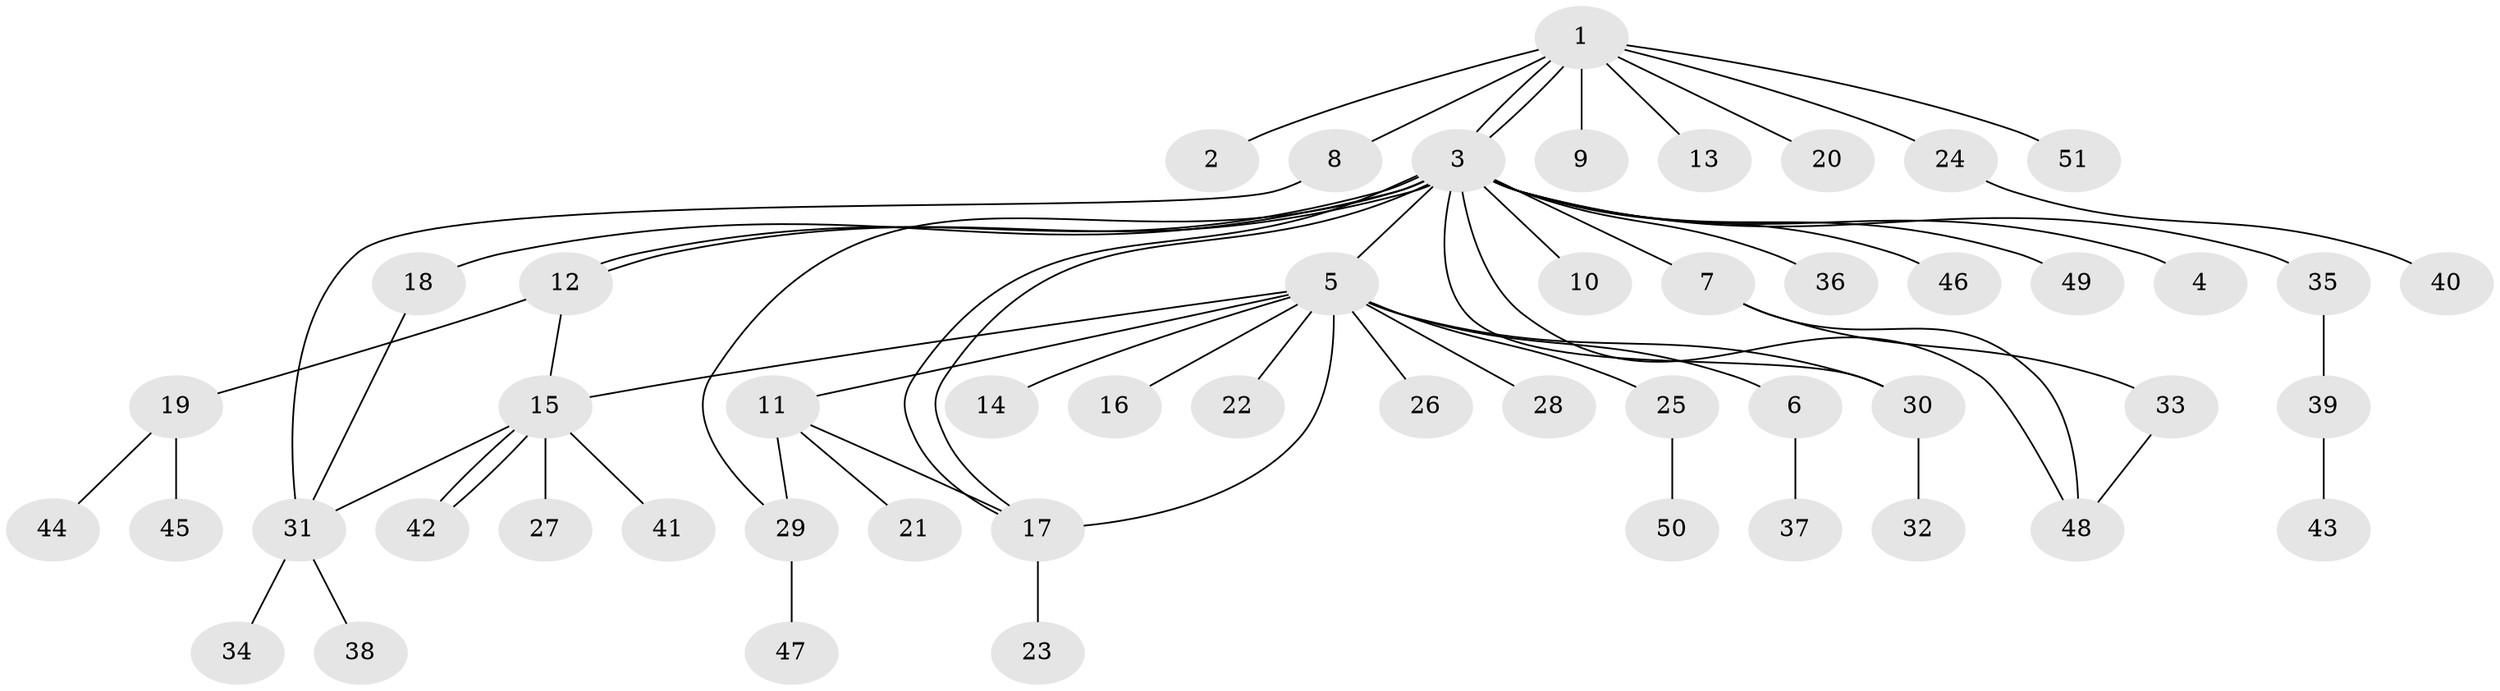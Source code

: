 // coarse degree distribution, {8: 0.027777777777777776, 1: 0.5555555555555556, 18: 0.027777777777777776, 11: 0.027777777777777776, 2: 0.25, 3: 0.027777777777777776, 6: 0.027777777777777776, 4: 0.05555555555555555}
// Generated by graph-tools (version 1.1) at 2025/51/02/27/25 19:51:58]
// undirected, 51 vertices, 63 edges
graph export_dot {
graph [start="1"]
  node [color=gray90,style=filled];
  1;
  2;
  3;
  4;
  5;
  6;
  7;
  8;
  9;
  10;
  11;
  12;
  13;
  14;
  15;
  16;
  17;
  18;
  19;
  20;
  21;
  22;
  23;
  24;
  25;
  26;
  27;
  28;
  29;
  30;
  31;
  32;
  33;
  34;
  35;
  36;
  37;
  38;
  39;
  40;
  41;
  42;
  43;
  44;
  45;
  46;
  47;
  48;
  49;
  50;
  51;
  1 -- 2;
  1 -- 3;
  1 -- 3;
  1 -- 8;
  1 -- 9;
  1 -- 13;
  1 -- 20;
  1 -- 24;
  1 -- 51;
  3 -- 4;
  3 -- 5;
  3 -- 7;
  3 -- 10;
  3 -- 12;
  3 -- 12;
  3 -- 17;
  3 -- 17;
  3 -- 18;
  3 -- 29;
  3 -- 30;
  3 -- 35;
  3 -- 36;
  3 -- 46;
  3 -- 48;
  3 -- 49;
  5 -- 6;
  5 -- 11;
  5 -- 14;
  5 -- 15;
  5 -- 16;
  5 -- 17;
  5 -- 22;
  5 -- 25;
  5 -- 26;
  5 -- 28;
  5 -- 30;
  6 -- 37;
  7 -- 33;
  7 -- 48;
  8 -- 31;
  11 -- 17;
  11 -- 21;
  11 -- 29;
  12 -- 15;
  12 -- 19;
  15 -- 27;
  15 -- 31;
  15 -- 41;
  15 -- 42;
  15 -- 42;
  17 -- 23;
  18 -- 31;
  19 -- 44;
  19 -- 45;
  24 -- 40;
  25 -- 50;
  29 -- 47;
  30 -- 32;
  31 -- 34;
  31 -- 38;
  33 -- 48;
  35 -- 39;
  39 -- 43;
}
